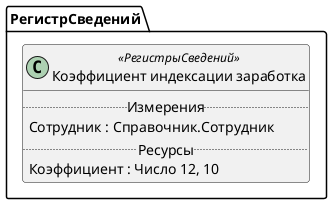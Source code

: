 ﻿@startuml КоэффициентИндексацииЗаработка
'!include templates.wsd
'..\include templates.wsd
class РегистрСведений.КоэффициентИндексацииЗаработка as "Коэффициент индексации заработка" <<РегистрыСведений>>
{
..Измерения..
Сотрудник : Справочник.Сотрудник
..Ресурсы..
Коэффициент : Число 12, 10
}
@enduml
